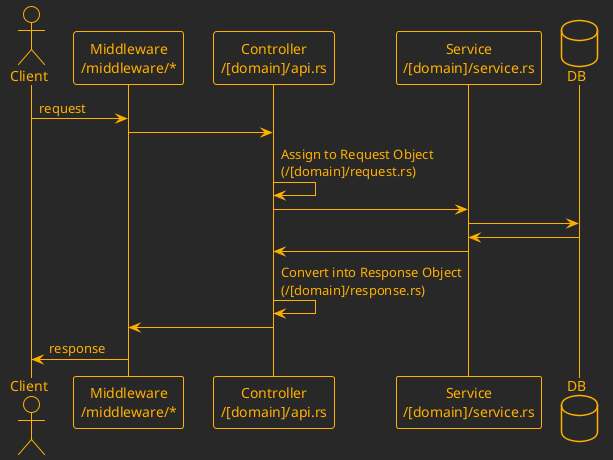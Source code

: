 @startuml Data flow
!theme crt-amber

' Define
actor Client
participant "Middleware\n/middleware/*" as Middleware
participant "Controller\n/[domain]/api.rs" as Controller
participant "Service\n/[domain]/service.rs" as Service
database DB

' client->server
Client -> Middleware: request
Middleware -> Controller
Controller -> Controller: Assign to Request Object\n(/[domain]/request.rs)
Controller -> Service
Service -> DB


' server->client
Service <- DB
Controller <- Service
Controller -> Controller: Convert into Response Object\n(/[domain]/response.rs)
Middleware <- Controller
Client <- Middleware: response
@enduml
